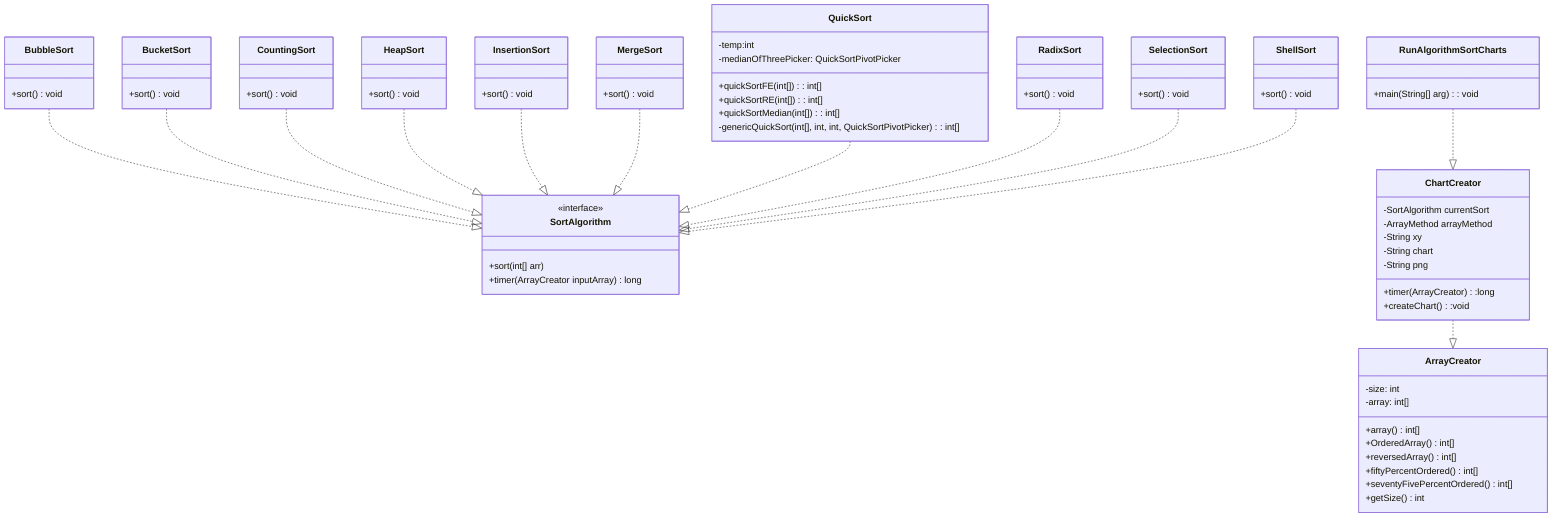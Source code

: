 classDiagram
    class SortAlgorithm {
        <<interface>>
        +sort(int[] arr)
        +timer(ArrayCreator inputArray) long
    }
    
    class ArrayCreator {
        -size: int
        -array: int[]
        +array() int[]
        +OrderedArray() int[]
        +reversedArray() int[]
        +fiftyPercentOrdered() int[]
        +seventyFivePercentOrdered() int[]
        +getSize() int
    }
    
    class ChartCreator{
        -SortAlgorithm currentSort
        -ArrayMethod arrayMethod
        -String xy
        -String chart
        -String png
        +timer(ArrayCreator):long
        +createChart():void
    }
    
    class RunAlgorithmSortCharts {
        +main(String[] arg): void
    }

    class BubbleSort{
        +sort() void
    }

    class BucketSort{
        +sort() void
    }

    class CountingSort{
        +sort() void
    }

    class HeapSort{
        +sort() void
    }
    class InsertionSort{
        +sort() void
    }

    class MergeSort{
        +sort() void
    }

    class RadixSort{
        +sort() void
    }

    class SelectionSort{
        +sort() void
    }

    class ShellSort{
        +sort() void
    }

    class QuickSort{
        -temp:int
        -medianOfThreePicker: QuickSortPivotPicker
        +quickSortFE(int[]): int[]
        +quickSortRE(int[]): int[]
        +quickSortMedian(int[]): int[]
        -genericQuickSort(int[], int, int, QuickSortPivotPicker): int[]


    }

    RunAlgorithmSortCharts ..|> ChartCreator
    ChartCreator ..|> ArrayCreator
    BubbleSort ..|> SortAlgorithm
    BucketSort ..|> SortAlgorithm
    CountingSort ..|> SortAlgorithm
    HeapSort ..|> SortAlgorithm
    InsertionSort ..|> SortAlgorithm
    MergeSort ..|> SortAlgorithm
    QuickSort ..|> SortAlgorithm
    RadixSort ..|> SortAlgorithm
    SelectionSort ..|> SortAlgorithm
    ShellSort ..|> SortAlgorithm